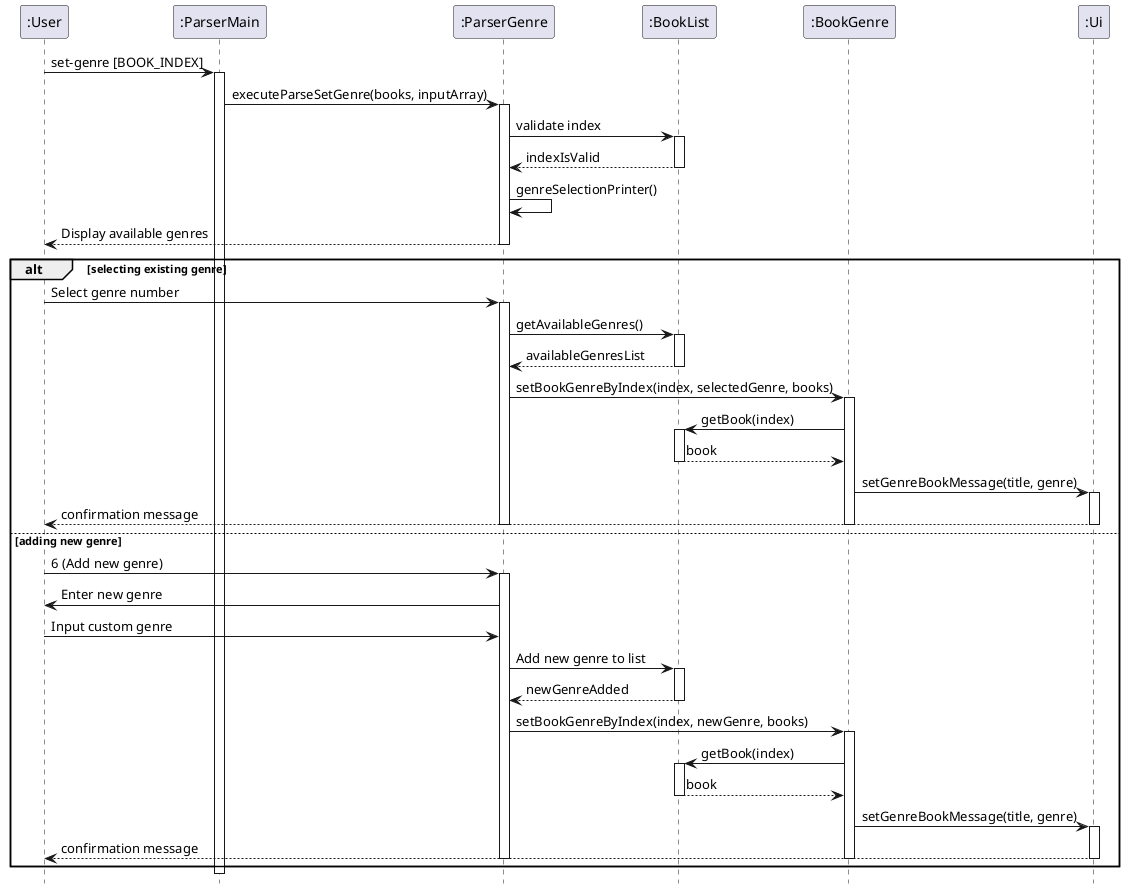 @startuml
hide footbox
participant ":User" as User
participant ":ParserMain" as ParserMain
participant ":ParserGenre" as ParserGenre
participant ":BookList" as BookList
participant ":BookGenre" as BookGenre
participant ":Ui" as Ui

User -> ParserMain : set-genre [BOOK_INDEX]
activate ParserMain
ParserMain -> ParserGenre : executeParseSetGenre(books, inputArray)
activate ParserGenre
ParserGenre -> BookList : validate index
activate BookList
BookList --> ParserGenre : indexIsValid
deactivate BookList
ParserGenre -> ParserGenre : genreSelectionPrinter()
ParserGenre --> User : Display available genres
deactivate ParserGenre

alt selecting existing genre
    User -> ParserGenre : Select genre number
    activate ParserGenre
    ParserGenre -> BookList : getAvailableGenres()
    activate BookList
    BookList --> ParserGenre : availableGenresList
    deactivate BookList
    ParserGenre -> BookGenre : setBookGenreByIndex(index, selectedGenre, books)
    activate BookGenre
    BookGenre -> BookList : getBook(index)
    activate BookList
    BookList --> BookGenre : book
    deactivate BookList
    BookGenre -> Ui : setGenreBookMessage(title, genre)
    activate Ui
    Ui --> User : confirmation message
    deactivate Ui
    deactivate BookGenre
    deactivate ParserGenre
else adding new genre
    User -> ParserGenre : 6 (Add new genre)
    activate ParserGenre
    ParserGenre -> User : Enter new genre
    User -> ParserGenre : Input custom genre
    ParserGenre -> BookList : Add new genre to list
    activate BookList
    BookList --> ParserGenre : newGenreAdded
    deactivate BookList
    ParserGenre -> BookGenre : setBookGenreByIndex(index, newGenre, books)
    activate BookGenre
    BookGenre -> BookList : getBook(index)
    activate BookList
    BookList --> BookGenre : book
    deactivate BookList
    BookGenre -> Ui : setGenreBookMessage(title, genre)
    activate Ui
    Ui --> User : confirmation message
    deactivate Ui
    deactivate BookGenre
    deactivate ParserGenre
end
deactivate ParserMain
@enduml






Flow:
1. The user initiates the set-genre command.
2. ParserMain processes the input and delegates the command to ParserGenre.
3. ParserGenre then interacts with BookList to validate the book index and displays the available genres.
4. The user selects a genre or adds a new one, which ParserGenre processes.
5. If a new genre is added, it is included in the available genres in BookList.
6. Finally, BookGenre sets the genre for the specific book.